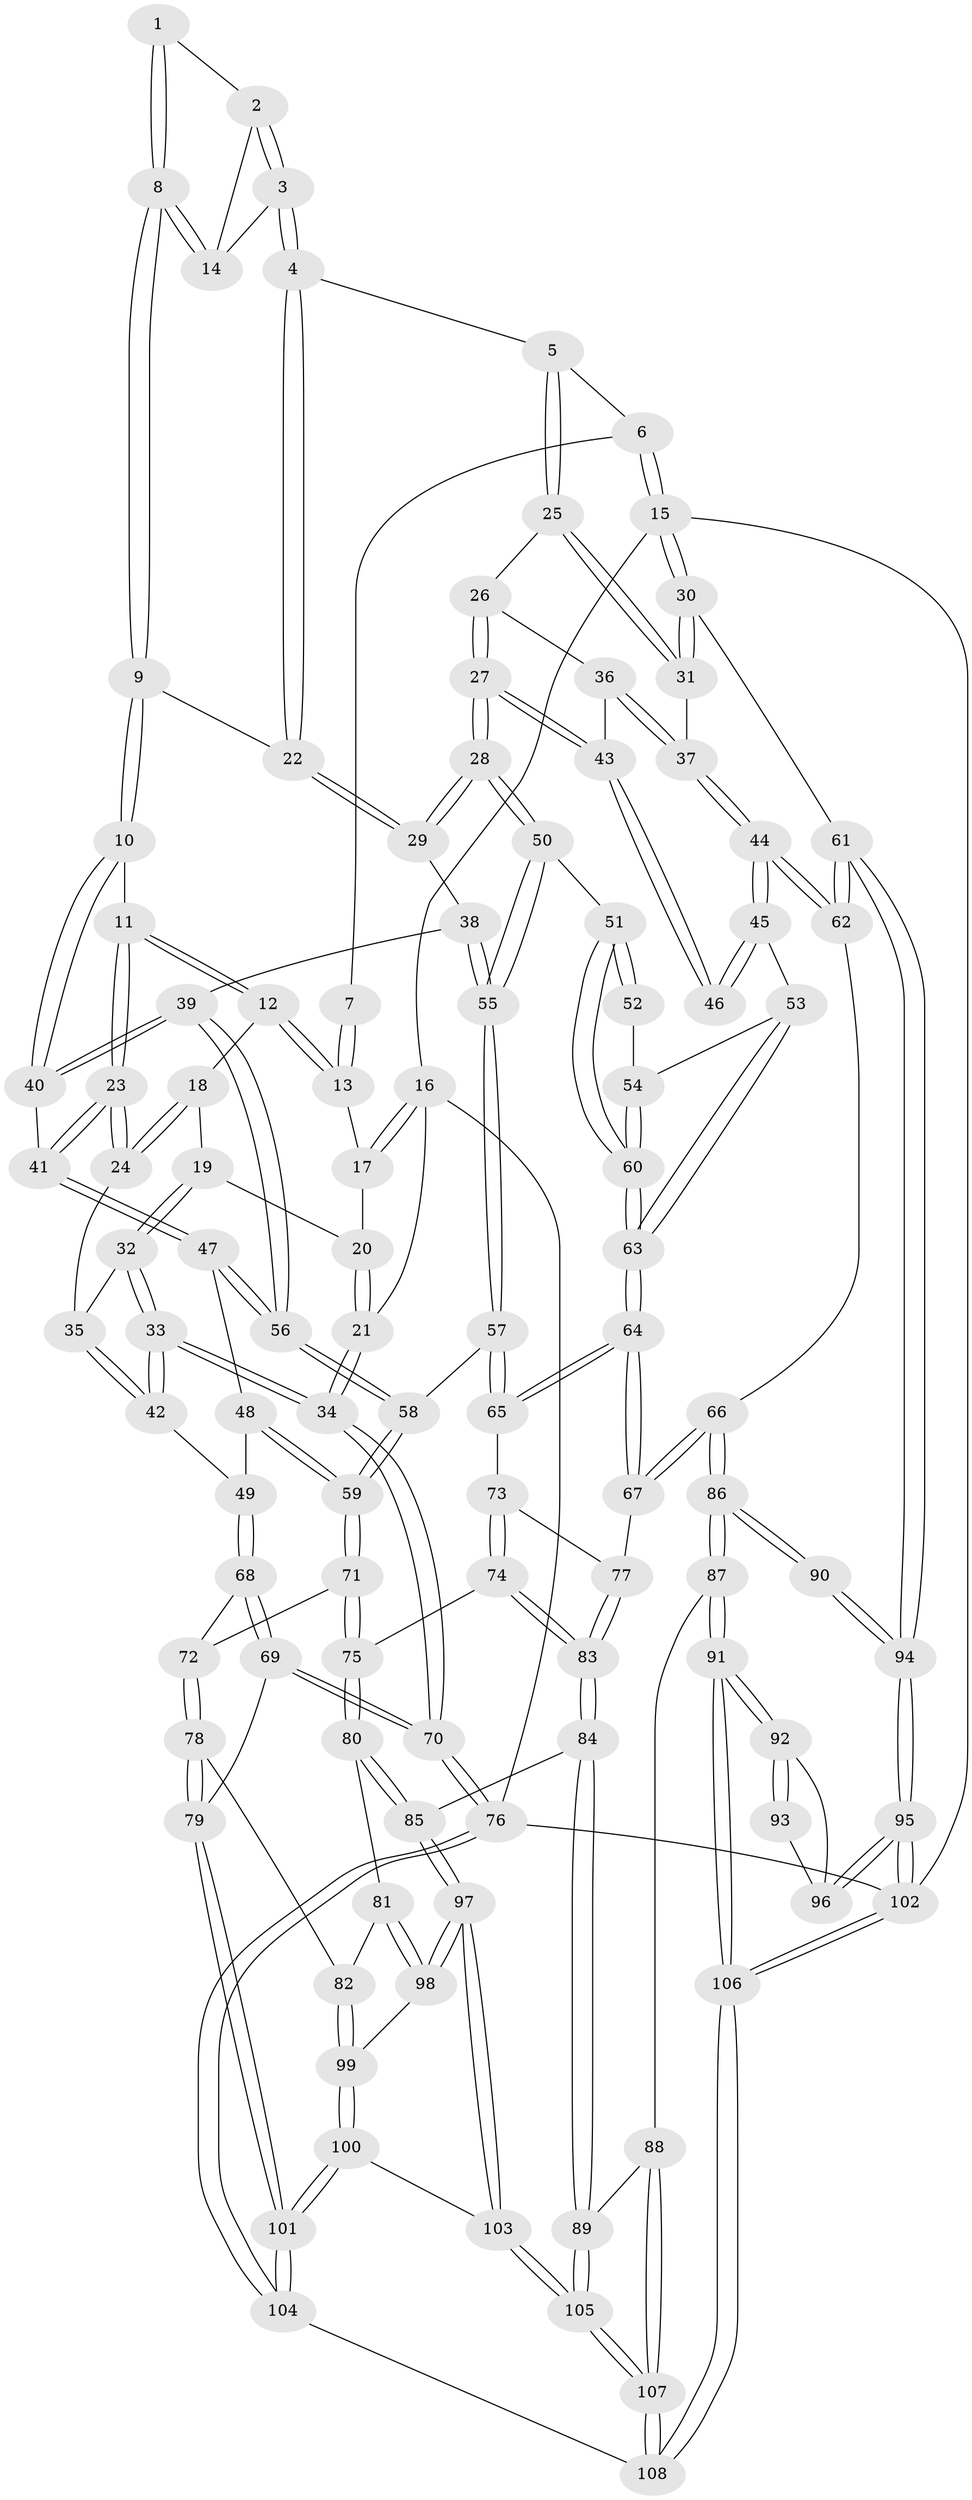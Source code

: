 // Generated by graph-tools (version 1.1) at 2025/03/03/09/25 03:03:12]
// undirected, 108 vertices, 267 edges
graph export_dot {
graph [start="1"]
  node [color=gray90,style=filled];
  1 [pos="+0.44757986281799317+0"];
  2 [pos="+0.4939320218157839+0.042984529040584765"];
  3 [pos="+0.6594157229800771+0.0541968512755633"];
  4 [pos="+0.6874551950625359+0.05119358965109033"];
  5 [pos="+0.7093872266251192+0.03822664225071913"];
  6 [pos="+0.7133840451493861+0"];
  7 [pos="+0.3944195419996648+0"];
  8 [pos="+0.4293016053659744+0.15848665139672122"];
  9 [pos="+0.42539187506698956+0.16666613878643174"];
  10 [pos="+0.37942143717262056+0.18185647006079547"];
  11 [pos="+0.32639137089090425+0.1568374502271271"];
  12 [pos="+0.2241439552062917+0.020390456481912834"];
  13 [pos="+0.18394548149922813+0"];
  14 [pos="+0.4934106283604587+0.09218384614997151"];
  15 [pos="+1+0"];
  16 [pos="+0+0"];
  17 [pos="+0.02432700679603663+0"];
  18 [pos="+0.14420318734374726+0.13736828805053486"];
  19 [pos="+0.127142858999818+0.15086872601400175"];
  20 [pos="+0.053950207541237624+0.12915178857519793"];
  21 [pos="+0+0.1263845214921283"];
  22 [pos="+0.5364066005168427+0.2004755666189531"];
  23 [pos="+0.22459117960104213+0.2756511656156577"];
  24 [pos="+0.20571144681242423+0.2693033336805468"];
  25 [pos="+0.7335418632850969+0.07529493911916742"];
  26 [pos="+0.7362583658554807+0.09747032709148919"];
  27 [pos="+0.6150498248759136+0.28717162675659613"];
  28 [pos="+0.6007322818606547+0.29911006904446125"];
  29 [pos="+0.5523921159397849+0.24316322382054895"];
  30 [pos="+1+0.1286867081371874"];
  31 [pos="+1+0.15854084009479785"];
  32 [pos="+0.08628915590481992+0.21149490272319862"];
  33 [pos="+0+0.326800629398211"];
  34 [pos="+0+0.33811517916314615"];
  35 [pos="+0.1619277186730927+0.27395796921757104"];
  36 [pos="+0.7785642419826884+0.2265633118131706"];
  37 [pos="+0.909415537458259+0.290492374389165"];
  38 [pos="+0.46095071150696637+0.3170303443805425"];
  39 [pos="+0.38837119374339546+0.28191615152154015"];
  40 [pos="+0.387329329857696+0.2749358117416292"];
  41 [pos="+0.23152887587236431+0.3003959300320216"];
  42 [pos="+0.08601226509882928+0.36352333675139187"];
  43 [pos="+0.7664301934730521+0.24511917819127427"];
  44 [pos="+0.8764321868132993+0.41695471110707766"];
  45 [pos="+0.7732430686873923+0.37802444843620114"];
  46 [pos="+0.749628024634944+0.29590504194218514"];
  47 [pos="+0.23660128650010293+0.3267987680533615"];
  48 [pos="+0.23097495126743978+0.3384729336670059"];
  49 [pos="+0.12890757651502885+0.3900587581140644"];
  50 [pos="+0.6043933335152993+0.32939329852181015"];
  51 [pos="+0.6114431885325742+0.33526024686604505"];
  52 [pos="+0.7316652062349602+0.3056912240827259"];
  53 [pos="+0.7705945054728747+0.37918740008839597"];
  54 [pos="+0.6959072618712245+0.37653266546015407"];
  55 [pos="+0.5065703768487315+0.3914391477472362"];
  56 [pos="+0.35646414670391313+0.3476490757974633"];
  57 [pos="+0.4855511871288613+0.4424046215280604"];
  58 [pos="+0.36579520206849037+0.4233204133427723"];
  59 [pos="+0.2808116930934104+0.5069778870561499"];
  60 [pos="+0.6481776886678827+0.38955819054311486"];
  61 [pos="+1+0.5884065829039324"];
  62 [pos="+0.8913881843152254+0.4733312597515686"];
  63 [pos="+0.6629335264678483+0.5251700755937216"];
  64 [pos="+0.6626500547232582+0.5287644864591602"];
  65 [pos="+0.4914343661268912+0.4544349984691744"];
  66 [pos="+0.720738152543299+0.6025147610206992"];
  67 [pos="+0.681336860974129+0.5689317344447389"];
  68 [pos="+0.13719339524384064+0.40922451144622823"];
  69 [pos="+0+0.6557248753109444"];
  70 [pos="+0+0.6364854223202252"];
  71 [pos="+0.2783583499531224+0.5117881819462777"];
  72 [pos="+0.2065392463390097+0.5222491917298714"];
  73 [pos="+0.46794560787210604+0.5270311975269723"];
  74 [pos="+0.3548257603431243+0.5879892439809824"];
  75 [pos="+0.30929718256219185+0.5507758607440482"];
  76 [pos="+0+1"];
  77 [pos="+0.5200291465812262+0.6120256781901136"];
  78 [pos="+0.048494296323009375+0.6549295602836174"];
  79 [pos="+0+0.6671620468710205"];
  80 [pos="+0.2556393169483216+0.6633521202737103"];
  81 [pos="+0.1567800778198972+0.6946964221227838"];
  82 [pos="+0.09201525494506951+0.6752863704715155"];
  83 [pos="+0.42002577138124675+0.7454828840255633"];
  84 [pos="+0.4198734966639541+0.749984254127349"];
  85 [pos="+0.39135996402605067+0.7666726175142148"];
  86 [pos="+0.7210237555148022+0.6041510305578429"];
  87 [pos="+0.6784596306653036+0.8512773167958108"];
  88 [pos="+0.5823313652875243+0.8345012357781716"];
  89 [pos="+0.5743503657774973+0.8308760164815209"];
  90 [pos="+0.8970889758719149+0.6740853276549023"];
  91 [pos="+0.7110893996853284+0.8933312088884479"];
  92 [pos="+0.7824757449018009+0.8404093519779693"];
  93 [pos="+0.8875067770100273+0.7200301221119021"];
  94 [pos="+1+0.6032505581511132"];
  95 [pos="+1+0.7874446240193611"];
  96 [pos="+0.9329862484339044+0.7726441222232308"];
  97 [pos="+0.3893588798279873+0.7682522096022633"];
  98 [pos="+0.2856210679863994+0.7776642033872001"];
  99 [pos="+0.21196372431659358+0.8509625480084522"];
  100 [pos="+0.18498570019730062+0.9095197457956944"];
  101 [pos="+0.1520696425695628+0.962269979213338"];
  102 [pos="+1+1"];
  103 [pos="+0.365533742427731+0.8497118495098812"];
  104 [pos="+0.1576185640449521+1"];
  105 [pos="+0.3455988262856361+0.9819471534741742"];
  106 [pos="+0.8524815949288378+1"];
  107 [pos="+0.30667073350810314+1"];
  108 [pos="+0.29579477392839104+1"];
  1 -- 2;
  1 -- 8;
  1 -- 8;
  2 -- 3;
  2 -- 3;
  2 -- 14;
  3 -- 4;
  3 -- 4;
  3 -- 14;
  4 -- 5;
  4 -- 22;
  4 -- 22;
  5 -- 6;
  5 -- 25;
  5 -- 25;
  6 -- 7;
  6 -- 15;
  6 -- 15;
  7 -- 13;
  7 -- 13;
  8 -- 9;
  8 -- 9;
  8 -- 14;
  8 -- 14;
  9 -- 10;
  9 -- 10;
  9 -- 22;
  10 -- 11;
  10 -- 40;
  10 -- 40;
  11 -- 12;
  11 -- 12;
  11 -- 23;
  11 -- 23;
  12 -- 13;
  12 -- 13;
  12 -- 18;
  13 -- 17;
  15 -- 16;
  15 -- 30;
  15 -- 30;
  15 -- 102;
  16 -- 17;
  16 -- 17;
  16 -- 21;
  16 -- 76;
  17 -- 20;
  18 -- 19;
  18 -- 24;
  18 -- 24;
  19 -- 20;
  19 -- 32;
  19 -- 32;
  20 -- 21;
  20 -- 21;
  21 -- 34;
  21 -- 34;
  22 -- 29;
  22 -- 29;
  23 -- 24;
  23 -- 24;
  23 -- 41;
  23 -- 41;
  24 -- 35;
  25 -- 26;
  25 -- 31;
  25 -- 31;
  26 -- 27;
  26 -- 27;
  26 -- 36;
  27 -- 28;
  27 -- 28;
  27 -- 43;
  27 -- 43;
  28 -- 29;
  28 -- 29;
  28 -- 50;
  28 -- 50;
  29 -- 38;
  30 -- 31;
  30 -- 31;
  30 -- 61;
  31 -- 37;
  32 -- 33;
  32 -- 33;
  32 -- 35;
  33 -- 34;
  33 -- 34;
  33 -- 42;
  33 -- 42;
  34 -- 70;
  34 -- 70;
  35 -- 42;
  35 -- 42;
  36 -- 37;
  36 -- 37;
  36 -- 43;
  37 -- 44;
  37 -- 44;
  38 -- 39;
  38 -- 55;
  38 -- 55;
  39 -- 40;
  39 -- 40;
  39 -- 56;
  39 -- 56;
  40 -- 41;
  41 -- 47;
  41 -- 47;
  42 -- 49;
  43 -- 46;
  43 -- 46;
  44 -- 45;
  44 -- 45;
  44 -- 62;
  44 -- 62;
  45 -- 46;
  45 -- 46;
  45 -- 53;
  47 -- 48;
  47 -- 56;
  47 -- 56;
  48 -- 49;
  48 -- 59;
  48 -- 59;
  49 -- 68;
  49 -- 68;
  50 -- 51;
  50 -- 55;
  50 -- 55;
  51 -- 52;
  51 -- 52;
  51 -- 60;
  51 -- 60;
  52 -- 54;
  53 -- 54;
  53 -- 63;
  53 -- 63;
  54 -- 60;
  54 -- 60;
  55 -- 57;
  55 -- 57;
  56 -- 58;
  56 -- 58;
  57 -- 58;
  57 -- 65;
  57 -- 65;
  58 -- 59;
  58 -- 59;
  59 -- 71;
  59 -- 71;
  60 -- 63;
  60 -- 63;
  61 -- 62;
  61 -- 62;
  61 -- 94;
  61 -- 94;
  62 -- 66;
  63 -- 64;
  63 -- 64;
  64 -- 65;
  64 -- 65;
  64 -- 67;
  64 -- 67;
  65 -- 73;
  66 -- 67;
  66 -- 67;
  66 -- 86;
  66 -- 86;
  67 -- 77;
  68 -- 69;
  68 -- 69;
  68 -- 72;
  69 -- 70;
  69 -- 70;
  69 -- 79;
  70 -- 76;
  70 -- 76;
  71 -- 72;
  71 -- 75;
  71 -- 75;
  72 -- 78;
  72 -- 78;
  73 -- 74;
  73 -- 74;
  73 -- 77;
  74 -- 75;
  74 -- 83;
  74 -- 83;
  75 -- 80;
  75 -- 80;
  76 -- 104;
  76 -- 104;
  76 -- 102;
  77 -- 83;
  77 -- 83;
  78 -- 79;
  78 -- 79;
  78 -- 82;
  79 -- 101;
  79 -- 101;
  80 -- 81;
  80 -- 85;
  80 -- 85;
  81 -- 82;
  81 -- 98;
  81 -- 98;
  82 -- 99;
  82 -- 99;
  83 -- 84;
  83 -- 84;
  84 -- 85;
  84 -- 89;
  84 -- 89;
  85 -- 97;
  85 -- 97;
  86 -- 87;
  86 -- 87;
  86 -- 90;
  86 -- 90;
  87 -- 88;
  87 -- 91;
  87 -- 91;
  88 -- 89;
  88 -- 107;
  88 -- 107;
  89 -- 105;
  89 -- 105;
  90 -- 94;
  90 -- 94;
  91 -- 92;
  91 -- 92;
  91 -- 106;
  91 -- 106;
  92 -- 93;
  92 -- 93;
  92 -- 96;
  93 -- 96;
  94 -- 95;
  94 -- 95;
  95 -- 96;
  95 -- 96;
  95 -- 102;
  95 -- 102;
  97 -- 98;
  97 -- 98;
  97 -- 103;
  97 -- 103;
  98 -- 99;
  99 -- 100;
  99 -- 100;
  100 -- 101;
  100 -- 101;
  100 -- 103;
  101 -- 104;
  101 -- 104;
  102 -- 106;
  102 -- 106;
  103 -- 105;
  103 -- 105;
  104 -- 108;
  105 -- 107;
  105 -- 107;
  106 -- 108;
  106 -- 108;
  107 -- 108;
  107 -- 108;
}
